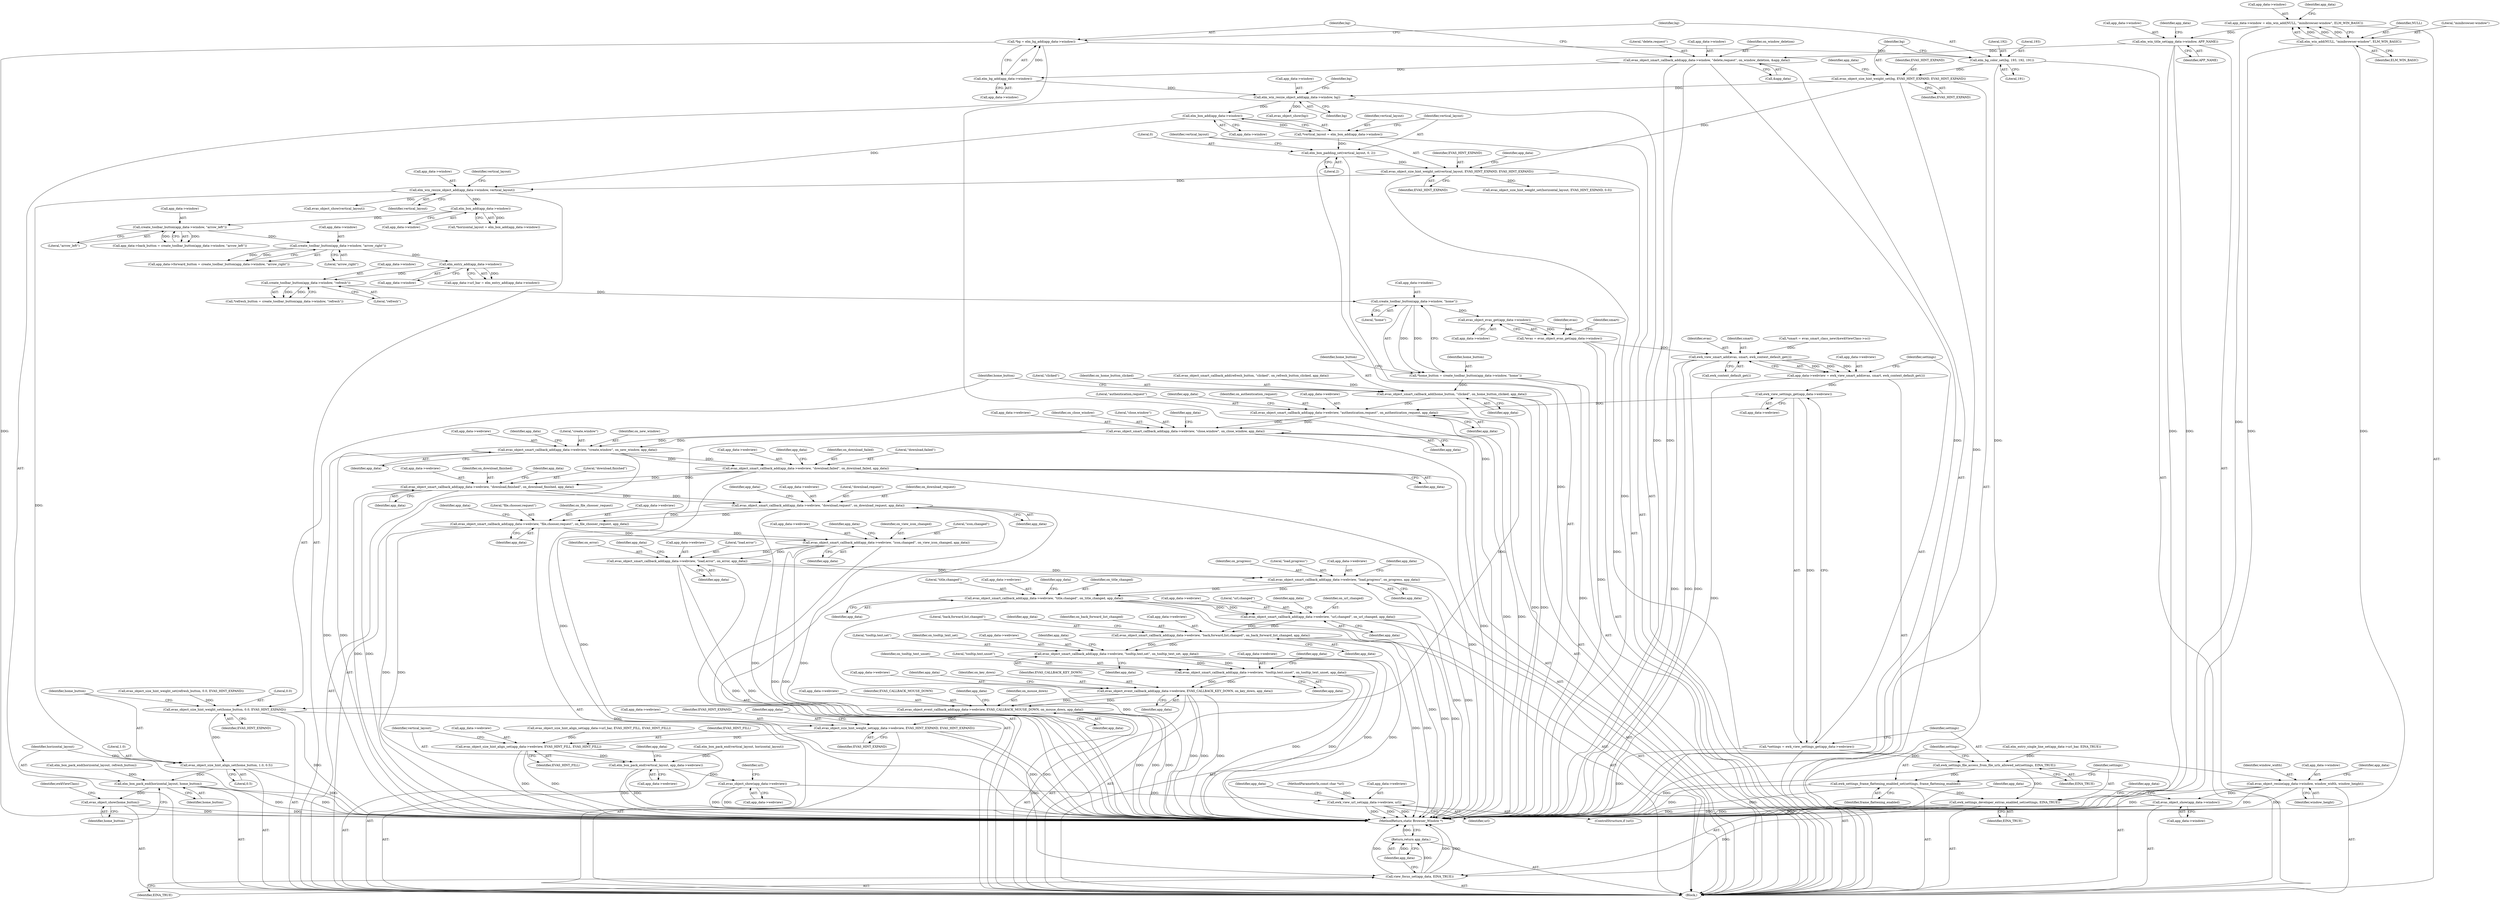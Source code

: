 digraph "0_Chrome_46afbe7f7f55280947e9c06c429a68983ba9d8dd_0@API" {
"1000398" [label="(Call,create_toolbar_button(app_data->window, \"home\"))"];
"1000372" [label="(Call,create_toolbar_button(app_data->window, \"refresh\"))"];
"1000304" [label="(Call,elm_entry_add(app_data->window))"];
"1000262" [label="(Call,create_toolbar_button(app_data->window, \"arrow_right\"))"];
"1000220" [label="(Call,create_toolbar_button(app_data->window, \"arrow_left\"))"];
"1000196" [label="(Call,elm_box_add(app_data->window))"];
"1000186" [label="(Call,elm_win_resize_object_add(app_data->window, vertical_layout))"];
"1000174" [label="(Call,elm_box_add(app_data->window))"];
"1000164" [label="(Call,elm_win_resize_object_add(app_data->window, bg))"];
"1000151" [label="(Call,elm_bg_add(app_data->window))"];
"1000140" [label="(Call,evas_object_smart_callback_add(app_data->window, \"delete,request\", on_window_deletion, &app_data))"];
"1000135" [label="(Call,elm_win_title_set(app_data->window, APP_NAME))"];
"1000127" [label="(Call,app_data->window = elm_win_add(NULL, \"minibrowser-window\", ELM_WIN_BASIC))"];
"1000131" [label="(Call,elm_win_add(NULL, \"minibrowser-window\", ELM_WIN_BASIC))"];
"1000160" [label="(Call,evas_object_size_hint_weight_set(bg, EVAS_HINT_EXPAND, EVAS_HINT_EXPAND))"];
"1000155" [label="(Call,elm_bg_color_set(bg, 193, 192, 191))"];
"1000149" [label="(Call,*bg = elm_bg_add(app_data->window))"];
"1000182" [label="(Call,evas_object_size_hint_weight_set(vertical_layout, EVAS_HINT_EXPAND, EVAS_HINT_EXPAND))"];
"1000178" [label="(Call,elm_box_padding_set(vertical_layout, 0, 2))"];
"1000172" [label="(Call,*vertical_layout = elm_box_add(app_data->window))"];
"1000396" [label="(Call,*home_button = create_toolbar_button(app_data->window, \"home\"))"];
"1000403" [label="(Call,evas_object_smart_callback_add(home_button, \"clicked\", on_home_button_clicked, app_data))"];
"1000408" [label="(Call,evas_object_size_hint_weight_set(home_button, 0.0, EVAS_HINT_EXPAND))"];
"1000412" [label="(Call,evas_object_size_hint_align_set(home_button, 1.0, 0.5))"];
"1000416" [label="(Call,elm_box_pack_end(horizontal_layout, home_button))"];
"1000419" [label="(Call,evas_object_show(home_button))"];
"1000598" [label="(Call,evas_object_size_hint_weight_set(app_data->webview, EVAS_HINT_EXPAND, EVAS_HINT_EXPAND))"];
"1000604" [label="(Call,evas_object_size_hint_align_set(app_data->webview, EVAS_HINT_FILL, EVAS_HINT_FILL))"];
"1000610" [label="(Call,elm_box_pack_end(vertical_layout, app_data->webview))"];
"1000615" [label="(Call,evas_object_show(app_data->webview))"];
"1000621" [label="(Call,ewk_view_url_set(app_data->webview, url))"];
"1000479" [label="(Call,evas_object_smart_callback_add(app_data->webview, \"authentication,request\", on_authentication_request, app_data))"];
"1000486" [label="(Call,evas_object_smart_callback_add(app_data->webview, \"close,window\", on_close_window, app_data))"];
"1000493" [label="(Call,evas_object_smart_callback_add(app_data->webview, \"create,window\", on_new_window, app_data))"];
"1000500" [label="(Call,evas_object_smart_callback_add(app_data->webview, \"download,failed\", on_download_failed, app_data))"];
"1000507" [label="(Call,evas_object_smart_callback_add(app_data->webview, \"download,finished\", on_download_finished, app_data))"];
"1000514" [label="(Call,evas_object_smart_callback_add(app_data->webview, \"download,request\", on_download_request, app_data))"];
"1000521" [label="(Call,evas_object_smart_callback_add(app_data->webview, \"file,chooser,request\", on_file_chooser_request, app_data))"];
"1000528" [label="(Call,evas_object_smart_callback_add(app_data->webview, \"icon,changed\", on_view_icon_changed, app_data))"];
"1000535" [label="(Call,evas_object_smart_callback_add(app_data->webview, \"load,error\", on_error, app_data))"];
"1000542" [label="(Call,evas_object_smart_callback_add(app_data->webview, \"load,progress\", on_progress, app_data))"];
"1000549" [label="(Call,evas_object_smart_callback_add(app_data->webview, \"title,changed\", on_title_changed, app_data))"];
"1000556" [label="(Call,evas_object_smart_callback_add(app_data->webview, \"url,changed\", on_url_changed, app_data))"];
"1000563" [label="(Call,evas_object_smart_callback_add(app_data->webview, \"back,forward,list,changed\", on_back_forward_list_changed, app_data))"];
"1000570" [label="(Call,evas_object_smart_callback_add(app_data->webview, \"tooltip,text,set\", on_tooltip_text_set, app_data))"];
"1000577" [label="(Call,evas_object_smart_callback_add(app_data->webview, \"tooltip,text,unset\", on_tooltip_text_unset, app_data))"];
"1000584" [label="(Call,evas_object_event_callback_add(app_data->webview, EVAS_CALLBACK_KEY_DOWN, on_key_down, app_data))"];
"1000591" [label="(Call,evas_object_event_callback_add(app_data->webview, EVAS_CALLBACK_MOUSE_DOWN, on_mouse_down, app_data))"];
"1000636" [label="(Call,view_focus_set(app_data, EINA_TRUE))"];
"1000639" [label="(Return,return app_data;)"];
"1000443" [label="(Call,evas_object_evas_get(app_data->window))"];
"1000441" [label="(Call,*evas = evas_object_evas_get(app_data->window))"];
"1000459" [label="(Call,ewk_view_smart_add(evas, smart, ewk_context_default_get()))"];
"1000455" [label="(Call,app_data->webview = ewk_view_smart_add(evas, smart, ewk_context_default_get()))"];
"1000466" [label="(Call,ewk_view_settings_get(app_data->webview))"];
"1000464" [label="(Call,*settings = ewk_view_settings_get(app_data->webview))"];
"1000470" [label="(Call,ewk_settings_file_access_from_file_urls_allowed_set(settings, EINA_TRUE))"];
"1000473" [label="(Call,ewk_settings_frame_flattening_enabled_set(settings, frame_flattening_enabled))"];
"1000476" [label="(Call,ewk_settings_developer_extras_enabled_set(settings, EINA_TRUE))"];
"1000626" [label="(Call,evas_object_resize(app_data->window, window_width, window_height))"];
"1000632" [label="(Call,evas_object_show(app_data->window))"];
"1000557" [label="(Call,app_data->webview)"];
"1000419" [label="(Call,evas_object_show(home_button))"];
"1000506" [label="(Identifier,app_data)"];
"1000608" [label="(Identifier,EVAS_HINT_FILL)"];
"1000492" [label="(Identifier,app_data)"];
"1000442" [label="(Identifier,evas)"];
"1000407" [label="(Identifier,app_data)"];
"1000547" [label="(Identifier,on_progress)"];
"1000484" [label="(Identifier,on_authentication_request)"];
"1000131" [label="(Call,elm_win_add(NULL, \"minibrowser-window\", ELM_WIN_BASIC))"];
"1000402" [label="(Literal,\"home\")"];
"1000185" [label="(Identifier,EVAS_HINT_EXPAND)"];
"1000620" [label="(Identifier,url)"];
"1000466" [label="(Call,ewk_view_settings_get(app_data->webview))"];
"1000585" [label="(Call,app_data->webview)"];
"1000470" [label="(Call,ewk_settings_file_access_from_file_urls_allowed_set(settings, EINA_TRUE))"];
"1000462" [label="(Call,ewk_context_default_get())"];
"1000410" [label="(Literal,0.0)"];
"1000615" [label="(Call,evas_object_show(app_data->webview))"];
"1000382" [label="(Call,evas_object_size_hint_weight_set(refresh_button, 0.0, EVAS_HINT_EXPAND))"];
"1000423" [label="(Identifier,ewkViewClass)"];
"1000166" [label="(Identifier,app_data)"];
"1000541" [label="(Identifier,app_data)"];
"1000539" [label="(Literal,\"load,error\")"];
"1000461" [label="(Identifier,smart)"];
"1000181" [label="(Literal,2)"];
"1000633" [label="(Call,app_data->window)"];
"1000568" [label="(Identifier,on_back_forward_list_changed)"];
"1000448" [label="(Call,*smart = evas_smart_class_new(&ewkViewClass->sc))"];
"1000414" [label="(Literal,1.0)"];
"1000372" [label="(Call,create_toolbar_button(app_data->window, \"refresh\"))"];
"1000548" [label="(Identifier,app_data)"];
"1000578" [label="(Call,app_data->webview)"];
"1000465" [label="(Identifier,settings)"];
"1000415" [label="(Literal,0.5)"];
"1000144" [label="(Literal,\"delete,request\")"];
"1000464" [label="(Call,*settings = ewk_view_settings_get(app_data->webview))"];
"1000404" [label="(Identifier,home_button)"];
"1000417" [label="(Identifier,horizontal_layout)"];
"1000220" [label="(Call,create_toolbar_button(app_data->window, \"arrow_left\"))"];
"1000159" [label="(Literal,191)"];
"1000472" [label="(Identifier,EINA_TRUE)"];
"1000460" [label="(Identifier,evas)"];
"1000416" [label="(Call,elm_box_pack_end(horizontal_layout, home_button))"];
"1000152" [label="(Call,app_data->window)"];
"1000467" [label="(Call,app_data->webview)"];
"1000158" [label="(Literal,192)"];
"1000606" [label="(Identifier,app_data)"];
"1000194" [label="(Call,*horizontal_layout = elm_box_add(app_data->window))"];
"1000481" [label="(Identifier,app_data)"];
"1000521" [label="(Call,evas_object_smart_callback_add(app_data->webview, \"file,chooser,request\", on_file_chooser_request, app_data))"];
"1000616" [label="(Call,app_data->webview)"];
"1000513" [label="(Identifier,app_data)"];
"1000540" [label="(Identifier,on_error)"];
"1000593" [label="(Identifier,app_data)"];
"1000300" [label="(Call,app_data->url_bar = elm_entry_add(app_data->window))"];
"1000444" [label="(Call,app_data->window)"];
"1000628" [label="(Identifier,app_data)"];
"1000156" [label="(Identifier,bg)"];
"1000403" [label="(Call,evas_object_smart_callback_add(home_button, \"clicked\", on_home_button_clicked, app_data))"];
"1000626" [label="(Call,evas_object_resize(app_data->window, window_width, window_height))"];
"1000373" [label="(Call,app_data->window)"];
"1000305" [label="(Call,app_data->window)"];
"1000187" [label="(Call,app_data->window)"];
"1000617" [label="(Identifier,app_data)"];
"1000511" [label="(Literal,\"download,finished\")"];
"1000459" [label="(Call,ewk_view_smart_add(evas, smart, ewk_context_default_get()))"];
"1000478" [label="(Identifier,EINA_TRUE)"];
"1000180" [label="(Literal,0)"];
"1000558" [label="(Identifier,app_data)"];
"1000527" [label="(Identifier,app_data)"];
"1000583" [label="(Identifier,app_data)"];
"1000523" [label="(Identifier,app_data)"];
"1000134" [label="(Identifier,ELM_WIN_BASIC)"];
"1000522" [label="(Call,app_data->webview)"];
"1000554" [label="(Identifier,on_title_changed)"];
"1000406" [label="(Identifier,on_home_button_clicked)"];
"1000591" [label="(Call,evas_object_event_callback_add(app_data->webview, EVAS_CALLBACK_MOUSE_DOWN, on_mouse_down, app_data))"];
"1000211" [label="(Call,elm_box_pack_end(vertical_layout, horizontal_layout))"];
"1000501" [label="(Call,app_data->webview)"];
"1000621" [label="(Call,ewk_view_url_set(app_data->webview, url))"];
"1000570" [label="(Call,evas_object_smart_callback_add(app_data->webview, \"tooltip,text,set\", on_tooltip_text_set, app_data))"];
"1000596" [label="(Identifier,on_mouse_down)"];
"1000398" [label="(Call,create_toolbar_button(app_data->window, \"home\"))"];
"1000553" [label="(Literal,\"title,changed\")"];
"1000449" [label="(Identifier,smart)"];
"1000638" [label="(Identifier,EINA_TRUE)"];
"1000146" [label="(Call,&app_data)"];
"1000182" [label="(Call,evas_object_size_hint_weight_set(vertical_layout, EVAS_HINT_EXPAND, EVAS_HINT_EXPAND))"];
"1000560" [label="(Literal,\"url,changed\")"];
"1000456" [label="(Call,app_data->webview)"];
"1000565" [label="(Identifier,app_data)"];
"1000418" [label="(Identifier,home_button)"];
"1000221" [label="(Call,app_data->window)"];
"1000183" [label="(Identifier,vertical_layout)"];
"1000611" [label="(Identifier,vertical_layout)"];
"1000487" [label="(Call,app_data->webview)"];
"1000396" [label="(Call,*home_button = create_toolbar_button(app_data->window, \"home\"))"];
"1000542" [label="(Call,evas_object_smart_callback_add(app_data->webview, \"load,progress\", on_progress, app_data))"];
"1000630" [label="(Identifier,window_width)"];
"1000111" [label="(MethodParameterIn,const char *url)"];
"1000485" [label="(Identifier,app_data)"];
"1000631" [label="(Identifier,window_height)"];
"1000399" [label="(Call,app_data->window)"];
"1000599" [label="(Call,app_data->webview)"];
"1000145" [label="(Identifier,on_window_deletion)"];
"1000169" [label="(Call,evas_object_show(bg))"];
"1000216" [label="(Call,app_data->back_button = create_toolbar_button(app_data->window, \"arrow_left\"))"];
"1000178" [label="(Call,elm_box_padding_set(vertical_layout, 0, 2))"];
"1000413" [label="(Identifier,home_button)"];
"1000636" [label="(Call,view_focus_set(app_data, EINA_TRUE))"];
"1000508" [label="(Call,app_data->webview)"];
"1000529" [label="(Call,app_data->webview)"];
"1000589" [label="(Identifier,on_key_down)"];
"1000175" [label="(Call,app_data->window)"];
"1000491" [label="(Identifier,on_close_window)"];
"1000480" [label="(Call,app_data->webview)"];
"1000168" [label="(Identifier,bg)"];
"1000142" [label="(Identifier,app_data)"];
"1000420" [label="(Identifier,home_button)"];
"1000546" [label="(Literal,\"load,progress\")"];
"1000150" [label="(Identifier,bg)"];
"1000569" [label="(Identifier,app_data)"];
"1000476" [label="(Call,ewk_settings_developer_extras_enabled_set(settings, EINA_TRUE))"];
"1000483" [label="(Literal,\"authentication,request\")"];
"1000497" [label="(Literal,\"create,window\")"];
"1000586" [label="(Identifier,app_data)"];
"1000627" [label="(Call,app_data->window)"];
"1000376" [label="(Literal,\"refresh\")"];
"1000135" [label="(Call,elm_win_title_set(app_data->window, APP_NAME))"];
"1000112" [label="(Block,)"];
"1000602" [label="(Identifier,EVAS_HINT_EXPAND)"];
"1000370" [label="(Call,*refresh_button = create_toolbar_button(app_data->window, \"refresh\"))"];
"1000263" [label="(Call,app_data->window)"];
"1000127" [label="(Call,app_data->window = elm_win_add(NULL, \"minibrowser-window\", ELM_WIN_BASIC))"];
"1000498" [label="(Identifier,on_new_window)"];
"1000515" [label="(Call,app_data->webview)"];
"1000224" [label="(Literal,\"arrow_left\")"];
"1000141" [label="(Call,app_data->window)"];
"1000534" [label="(Identifier,app_data)"];
"1000564" [label="(Call,app_data->webview)"];
"1000639" [label="(Return,return app_data;)"];
"1000441" [label="(Call,*evas = evas_object_evas_get(app_data->window))"];
"1000493" [label="(Call,evas_object_smart_callback_add(app_data->webview, \"create,window\", on_new_window, app_data))"];
"1000174" [label="(Call,elm_box_add(app_data->window))"];
"1000488" [label="(Identifier,app_data)"];
"1000574" [label="(Literal,\"tooltip,text,set\")"];
"1000619" [label="(ControlStructure,if (url))"];
"1000170" [label="(Identifier,bg)"];
"1000518" [label="(Literal,\"download,request\")"];
"1000163" [label="(Identifier,EVAS_HINT_EXPAND)"];
"1000479" [label="(Call,evas_object_smart_callback_add(app_data->webview, \"authentication,request\", on_authentication_request, app_data))"];
"1000550" [label="(Call,app_data->webview)"];
"1000519" [label="(Identifier,on_download_request)"];
"1000576" [label="(Identifier,app_data)"];
"1000561" [label="(Identifier,on_url_changed)"];
"1000128" [label="(Call,app_data->window)"];
"1000179" [label="(Identifier,vertical_layout)"];
"1000203" [label="(Call,evas_object_size_hint_weight_set(horizontal_layout, EVAS_HINT_EXPAND, 0.0))"];
"1000634" [label="(Identifier,app_data)"];
"1000584" [label="(Call,evas_object_event_callback_add(app_data->webview, EVAS_CALLBACK_KEY_DOWN, on_key_down, app_data))"];
"1000149" [label="(Call,*bg = elm_bg_add(app_data->window))"];
"1000555" [label="(Identifier,app_data)"];
"1000192" [label="(Identifier,vertical_layout)"];
"1000514" [label="(Call,evas_object_smart_callback_add(app_data->webview, \"download,request\", on_download_request, app_data))"];
"1000173" [label="(Identifier,vertical_layout)"];
"1000604" [label="(Call,evas_object_size_hint_align_set(app_data->webview, EVAS_HINT_FILL, EVAS_HINT_FILL))"];
"1000397" [label="(Identifier,home_button)"];
"1000637" [label="(Identifier,app_data)"];
"1000575" [label="(Identifier,on_tooltip_text_set)"];
"1000319" [label="(Call,elm_entry_single_line_set(app_data->url_bar, EINA_TRUE))"];
"1000409" [label="(Identifier,home_button)"];
"1000473" [label="(Call,ewk_settings_frame_flattening_enabled_set(settings, frame_flattening_enabled))"];
"1000443" [label="(Call,evas_object_evas_get(app_data->window))"];
"1000632" [label="(Call,evas_object_show(app_data->window))"];
"1000186" [label="(Call,elm_win_resize_object_add(app_data->window, vertical_layout))"];
"1000157" [label="(Literal,193)"];
"1000191" [label="(Call,evas_object_show(vertical_layout))"];
"1000477" [label="(Identifier,settings)"];
"1000537" [label="(Identifier,app_data)"];
"1000605" [label="(Call,app_data->webview)"];
"1000475" [label="(Identifier,frame_flattening_enabled)"];
"1000507" [label="(Call,evas_object_smart_callback_add(app_data->webview, \"download,finished\", on_download_finished, app_data))"];
"1000139" [label="(Identifier,APP_NAME)"];
"1000377" [label="(Call,evas_object_smart_callback_add(refresh_button, \"clicked\", on_refresh_button_clicked, app_data))"];
"1000582" [label="(Identifier,on_tooltip_text_unset)"];
"1000266" [label="(Literal,\"arrow_right\")"];
"1000549" [label="(Call,evas_object_smart_callback_add(app_data->webview, \"title,changed\", on_title_changed, app_data))"];
"1000609" [label="(Identifier,EVAS_HINT_FILL)"];
"1000520" [label="(Identifier,app_data)"];
"1000610" [label="(Call,elm_box_pack_end(vertical_layout, app_data->webview))"];
"1000196" [label="(Call,elm_box_add(app_data->window))"];
"1000509" [label="(Identifier,app_data)"];
"1000512" [label="(Identifier,on_download_finished)"];
"1000516" [label="(Identifier,app_data)"];
"1000530" [label="(Identifier,app_data)"];
"1000499" [label="(Identifier,app_data)"];
"1000563" [label="(Call,evas_object_smart_callback_add(app_data->webview, \"back,forward,list,changed\", on_back_forward_list_changed, app_data))"];
"1000577" [label="(Call,evas_object_smart_callback_add(app_data->webview, \"tooltip,text,unset\", on_tooltip_text_unset, app_data))"];
"1000304" [label="(Call,elm_entry_add(app_data->window))"];
"1000592" [label="(Call,app_data->webview)"];
"1000405" [label="(Literal,\"clicked\")"];
"1000571" [label="(Call,app_data->webview)"];
"1000408" [label="(Call,evas_object_size_hint_weight_set(home_button, 0.0, EVAS_HINT_EXPAND))"];
"1000579" [label="(Identifier,app_data)"];
"1000140" [label="(Call,evas_object_smart_callback_add(app_data->window, \"delete,request\", on_window_deletion, &app_data))"];
"1000625" [label="(Identifier,url)"];
"1000640" [label="(Identifier,app_data)"];
"1000354" [label="(Call,evas_object_size_hint_align_set(app_data->url_bar, EVAS_HINT_FILL, EVAS_HINT_FILL))"];
"1000603" [label="(Identifier,EVAS_HINT_EXPAND)"];
"1000262" [label="(Call,create_toolbar_button(app_data->window, \"arrow_right\"))"];
"1000535" [label="(Call,evas_object_smart_callback_add(app_data->webview, \"load,error\", on_error, app_data))"];
"1000155" [label="(Call,elm_bg_color_set(bg, 193, 192, 191))"];
"1000172" [label="(Call,*vertical_layout = elm_box_add(app_data->window))"];
"1000165" [label="(Call,app_data->window)"];
"1000490" [label="(Literal,\"close,window\")"];
"1000161" [label="(Identifier,bg)"];
"1000528" [label="(Call,evas_object_smart_callback_add(app_data->webview, \"icon,changed\", on_view_icon_changed, app_data))"];
"1000471" [label="(Identifier,settings)"];
"1000162" [label="(Identifier,EVAS_HINT_EXPAND)"];
"1000411" [label="(Identifier,EVAS_HINT_EXPAND)"];
"1000612" [label="(Call,app_data->webview)"];
"1000495" [label="(Identifier,app_data)"];
"1000494" [label="(Call,app_data->webview)"];
"1000641" [label="(MethodReturn,static Browser_Window *)"];
"1000412" [label="(Call,evas_object_size_hint_align_set(home_button, 1.0, 0.5))"];
"1000505" [label="(Identifier,on_download_failed)"];
"1000525" [label="(Literal,\"file,chooser,request\")"];
"1000526" [label="(Identifier,on_file_chooser_request)"];
"1000533" [label="(Identifier,on_view_icon_changed)"];
"1000543" [label="(Call,app_data->webview)"];
"1000567" [label="(Literal,\"back,forward,list,changed\")"];
"1000551" [label="(Identifier,app_data)"];
"1000474" [label="(Identifier,settings)"];
"1000595" [label="(Identifier,EVAS_CALLBACK_MOUSE_DOWN)"];
"1000197" [label="(Call,app_data->window)"];
"1000184" [label="(Identifier,EVAS_HINT_EXPAND)"];
"1000562" [label="(Identifier,app_data)"];
"1000556" [label="(Call,evas_object_smart_callback_add(app_data->webview, \"url,changed\", on_url_changed, app_data))"];
"1000597" [label="(Identifier,app_data)"];
"1000188" [label="(Identifier,app_data)"];
"1000532" [label="(Literal,\"icon,changed\")"];
"1000590" [label="(Identifier,app_data)"];
"1000600" [label="(Identifier,app_data)"];
"1000258" [label="(Call,app_data->forward_button = create_toolbar_button(app_data->window, \"arrow_right\"))"];
"1000136" [label="(Call,app_data->window)"];
"1000164" [label="(Call,elm_win_resize_object_add(app_data->window, bg))"];
"1000455" [label="(Call,app_data->webview = ewk_view_smart_add(evas, smart, ewk_context_default_get()))"];
"1000598" [label="(Call,evas_object_size_hint_weight_set(app_data->webview, EVAS_HINT_EXPAND, EVAS_HINT_EXPAND))"];
"1000390" [label="(Call,elm_box_pack_end(horizontal_layout, refresh_button))"];
"1000581" [label="(Literal,\"tooltip,text,unset\")"];
"1000486" [label="(Call,evas_object_smart_callback_add(app_data->webview, \"close,window\", on_close_window, app_data))"];
"1000544" [label="(Identifier,app_data)"];
"1000137" [label="(Identifier,app_data)"];
"1000622" [label="(Call,app_data->webview)"];
"1000536" [label="(Call,app_data->webview)"];
"1000132" [label="(Identifier,NULL)"];
"1000572" [label="(Identifier,app_data)"];
"1000500" [label="(Call,evas_object_smart_callback_add(app_data->webview, \"download,failed\", on_download_failed, app_data))"];
"1000588" [label="(Identifier,EVAS_CALLBACK_KEY_DOWN)"];
"1000133" [label="(Literal,\"minibrowser-window\")"];
"1000160" [label="(Call,evas_object_size_hint_weight_set(bg, EVAS_HINT_EXPAND, EVAS_HINT_EXPAND))"];
"1000190" [label="(Identifier,vertical_layout)"];
"1000502" [label="(Identifier,app_data)"];
"1000151" [label="(Call,elm_bg_add(app_data->window))"];
"1000504" [label="(Literal,\"download,failed\")"];
"1000398" -> "1000396"  [label="AST: "];
"1000398" -> "1000402"  [label="CFG: "];
"1000399" -> "1000398"  [label="AST: "];
"1000402" -> "1000398"  [label="AST: "];
"1000396" -> "1000398"  [label="CFG: "];
"1000398" -> "1000396"  [label="DDG: "];
"1000398" -> "1000396"  [label="DDG: "];
"1000372" -> "1000398"  [label="DDG: "];
"1000398" -> "1000443"  [label="DDG: "];
"1000372" -> "1000370"  [label="AST: "];
"1000372" -> "1000376"  [label="CFG: "];
"1000373" -> "1000372"  [label="AST: "];
"1000376" -> "1000372"  [label="AST: "];
"1000370" -> "1000372"  [label="CFG: "];
"1000372" -> "1000370"  [label="DDG: "];
"1000372" -> "1000370"  [label="DDG: "];
"1000304" -> "1000372"  [label="DDG: "];
"1000304" -> "1000300"  [label="AST: "];
"1000304" -> "1000305"  [label="CFG: "];
"1000305" -> "1000304"  [label="AST: "];
"1000300" -> "1000304"  [label="CFG: "];
"1000304" -> "1000300"  [label="DDG: "];
"1000262" -> "1000304"  [label="DDG: "];
"1000262" -> "1000258"  [label="AST: "];
"1000262" -> "1000266"  [label="CFG: "];
"1000263" -> "1000262"  [label="AST: "];
"1000266" -> "1000262"  [label="AST: "];
"1000258" -> "1000262"  [label="CFG: "];
"1000262" -> "1000258"  [label="DDG: "];
"1000262" -> "1000258"  [label="DDG: "];
"1000220" -> "1000262"  [label="DDG: "];
"1000220" -> "1000216"  [label="AST: "];
"1000220" -> "1000224"  [label="CFG: "];
"1000221" -> "1000220"  [label="AST: "];
"1000224" -> "1000220"  [label="AST: "];
"1000216" -> "1000220"  [label="CFG: "];
"1000220" -> "1000216"  [label="DDG: "];
"1000220" -> "1000216"  [label="DDG: "];
"1000196" -> "1000220"  [label="DDG: "];
"1000196" -> "1000194"  [label="AST: "];
"1000196" -> "1000197"  [label="CFG: "];
"1000197" -> "1000196"  [label="AST: "];
"1000194" -> "1000196"  [label="CFG: "];
"1000196" -> "1000194"  [label="DDG: "];
"1000186" -> "1000196"  [label="DDG: "];
"1000186" -> "1000112"  [label="AST: "];
"1000186" -> "1000190"  [label="CFG: "];
"1000187" -> "1000186"  [label="AST: "];
"1000190" -> "1000186"  [label="AST: "];
"1000192" -> "1000186"  [label="CFG: "];
"1000186" -> "1000641"  [label="DDG: "];
"1000174" -> "1000186"  [label="DDG: "];
"1000182" -> "1000186"  [label="DDG: "];
"1000186" -> "1000191"  [label="DDG: "];
"1000174" -> "1000172"  [label="AST: "];
"1000174" -> "1000175"  [label="CFG: "];
"1000175" -> "1000174"  [label="AST: "];
"1000172" -> "1000174"  [label="CFG: "];
"1000174" -> "1000172"  [label="DDG: "];
"1000164" -> "1000174"  [label="DDG: "];
"1000164" -> "1000112"  [label="AST: "];
"1000164" -> "1000168"  [label="CFG: "];
"1000165" -> "1000164"  [label="AST: "];
"1000168" -> "1000164"  [label="AST: "];
"1000170" -> "1000164"  [label="CFG: "];
"1000164" -> "1000641"  [label="DDG: "];
"1000151" -> "1000164"  [label="DDG: "];
"1000160" -> "1000164"  [label="DDG: "];
"1000164" -> "1000169"  [label="DDG: "];
"1000151" -> "1000149"  [label="AST: "];
"1000151" -> "1000152"  [label="CFG: "];
"1000152" -> "1000151"  [label="AST: "];
"1000149" -> "1000151"  [label="CFG: "];
"1000151" -> "1000149"  [label="DDG: "];
"1000140" -> "1000151"  [label="DDG: "];
"1000140" -> "1000112"  [label="AST: "];
"1000140" -> "1000146"  [label="CFG: "];
"1000141" -> "1000140"  [label="AST: "];
"1000144" -> "1000140"  [label="AST: "];
"1000145" -> "1000140"  [label="AST: "];
"1000146" -> "1000140"  [label="AST: "];
"1000150" -> "1000140"  [label="CFG: "];
"1000140" -> "1000641"  [label="DDG: "];
"1000140" -> "1000641"  [label="DDG: "];
"1000140" -> "1000641"  [label="DDG: "];
"1000135" -> "1000140"  [label="DDG: "];
"1000135" -> "1000112"  [label="AST: "];
"1000135" -> "1000139"  [label="CFG: "];
"1000136" -> "1000135"  [label="AST: "];
"1000139" -> "1000135"  [label="AST: "];
"1000142" -> "1000135"  [label="CFG: "];
"1000135" -> "1000641"  [label="DDG: "];
"1000135" -> "1000641"  [label="DDG: "];
"1000127" -> "1000135"  [label="DDG: "];
"1000127" -> "1000112"  [label="AST: "];
"1000127" -> "1000131"  [label="CFG: "];
"1000128" -> "1000127"  [label="AST: "];
"1000131" -> "1000127"  [label="AST: "];
"1000137" -> "1000127"  [label="CFG: "];
"1000127" -> "1000641"  [label="DDG: "];
"1000131" -> "1000127"  [label="DDG: "];
"1000131" -> "1000127"  [label="DDG: "];
"1000131" -> "1000127"  [label="DDG: "];
"1000131" -> "1000134"  [label="CFG: "];
"1000132" -> "1000131"  [label="AST: "];
"1000133" -> "1000131"  [label="AST: "];
"1000134" -> "1000131"  [label="AST: "];
"1000131" -> "1000641"  [label="DDG: "];
"1000131" -> "1000641"  [label="DDG: "];
"1000160" -> "1000112"  [label="AST: "];
"1000160" -> "1000163"  [label="CFG: "];
"1000161" -> "1000160"  [label="AST: "];
"1000162" -> "1000160"  [label="AST: "];
"1000163" -> "1000160"  [label="AST: "];
"1000166" -> "1000160"  [label="CFG: "];
"1000160" -> "1000641"  [label="DDG: "];
"1000155" -> "1000160"  [label="DDG: "];
"1000160" -> "1000182"  [label="DDG: "];
"1000155" -> "1000112"  [label="AST: "];
"1000155" -> "1000159"  [label="CFG: "];
"1000156" -> "1000155"  [label="AST: "];
"1000157" -> "1000155"  [label="AST: "];
"1000158" -> "1000155"  [label="AST: "];
"1000159" -> "1000155"  [label="AST: "];
"1000161" -> "1000155"  [label="CFG: "];
"1000155" -> "1000641"  [label="DDG: "];
"1000149" -> "1000155"  [label="DDG: "];
"1000149" -> "1000112"  [label="AST: "];
"1000150" -> "1000149"  [label="AST: "];
"1000156" -> "1000149"  [label="CFG: "];
"1000149" -> "1000641"  [label="DDG: "];
"1000182" -> "1000112"  [label="AST: "];
"1000182" -> "1000185"  [label="CFG: "];
"1000183" -> "1000182"  [label="AST: "];
"1000184" -> "1000182"  [label="AST: "];
"1000185" -> "1000182"  [label="AST: "];
"1000188" -> "1000182"  [label="CFG: "];
"1000182" -> "1000641"  [label="DDG: "];
"1000178" -> "1000182"  [label="DDG: "];
"1000182" -> "1000203"  [label="DDG: "];
"1000178" -> "1000112"  [label="AST: "];
"1000178" -> "1000181"  [label="CFG: "];
"1000179" -> "1000178"  [label="AST: "];
"1000180" -> "1000178"  [label="AST: "];
"1000181" -> "1000178"  [label="AST: "];
"1000183" -> "1000178"  [label="CFG: "];
"1000178" -> "1000641"  [label="DDG: "];
"1000172" -> "1000178"  [label="DDG: "];
"1000172" -> "1000112"  [label="AST: "];
"1000173" -> "1000172"  [label="AST: "];
"1000179" -> "1000172"  [label="CFG: "];
"1000396" -> "1000112"  [label="AST: "];
"1000397" -> "1000396"  [label="AST: "];
"1000404" -> "1000396"  [label="CFG: "];
"1000396" -> "1000641"  [label="DDG: "];
"1000396" -> "1000403"  [label="DDG: "];
"1000403" -> "1000112"  [label="AST: "];
"1000403" -> "1000407"  [label="CFG: "];
"1000404" -> "1000403"  [label="AST: "];
"1000405" -> "1000403"  [label="AST: "];
"1000406" -> "1000403"  [label="AST: "];
"1000407" -> "1000403"  [label="AST: "];
"1000409" -> "1000403"  [label="CFG: "];
"1000403" -> "1000641"  [label="DDG: "];
"1000403" -> "1000641"  [label="DDG: "];
"1000377" -> "1000403"  [label="DDG: "];
"1000403" -> "1000408"  [label="DDG: "];
"1000403" -> "1000479"  [label="DDG: "];
"1000408" -> "1000112"  [label="AST: "];
"1000408" -> "1000411"  [label="CFG: "];
"1000409" -> "1000408"  [label="AST: "];
"1000410" -> "1000408"  [label="AST: "];
"1000411" -> "1000408"  [label="AST: "];
"1000413" -> "1000408"  [label="CFG: "];
"1000408" -> "1000641"  [label="DDG: "];
"1000382" -> "1000408"  [label="DDG: "];
"1000408" -> "1000412"  [label="DDG: "];
"1000408" -> "1000598"  [label="DDG: "];
"1000412" -> "1000112"  [label="AST: "];
"1000412" -> "1000415"  [label="CFG: "];
"1000413" -> "1000412"  [label="AST: "];
"1000414" -> "1000412"  [label="AST: "];
"1000415" -> "1000412"  [label="AST: "];
"1000417" -> "1000412"  [label="CFG: "];
"1000412" -> "1000641"  [label="DDG: "];
"1000412" -> "1000416"  [label="DDG: "];
"1000416" -> "1000112"  [label="AST: "];
"1000416" -> "1000418"  [label="CFG: "];
"1000417" -> "1000416"  [label="AST: "];
"1000418" -> "1000416"  [label="AST: "];
"1000420" -> "1000416"  [label="CFG: "];
"1000416" -> "1000641"  [label="DDG: "];
"1000416" -> "1000641"  [label="DDG: "];
"1000390" -> "1000416"  [label="DDG: "];
"1000416" -> "1000419"  [label="DDG: "];
"1000419" -> "1000112"  [label="AST: "];
"1000419" -> "1000420"  [label="CFG: "];
"1000420" -> "1000419"  [label="AST: "];
"1000423" -> "1000419"  [label="CFG: "];
"1000419" -> "1000641"  [label="DDG: "];
"1000419" -> "1000641"  [label="DDG: "];
"1000598" -> "1000112"  [label="AST: "];
"1000598" -> "1000603"  [label="CFG: "];
"1000599" -> "1000598"  [label="AST: "];
"1000602" -> "1000598"  [label="AST: "];
"1000603" -> "1000598"  [label="AST: "];
"1000606" -> "1000598"  [label="CFG: "];
"1000598" -> "1000641"  [label="DDG: "];
"1000598" -> "1000641"  [label="DDG: "];
"1000591" -> "1000598"  [label="DDG: "];
"1000598" -> "1000604"  [label="DDG: "];
"1000604" -> "1000112"  [label="AST: "];
"1000604" -> "1000609"  [label="CFG: "];
"1000605" -> "1000604"  [label="AST: "];
"1000608" -> "1000604"  [label="AST: "];
"1000609" -> "1000604"  [label="AST: "];
"1000611" -> "1000604"  [label="CFG: "];
"1000604" -> "1000641"  [label="DDG: "];
"1000604" -> "1000641"  [label="DDG: "];
"1000354" -> "1000604"  [label="DDG: "];
"1000604" -> "1000610"  [label="DDG: "];
"1000610" -> "1000112"  [label="AST: "];
"1000610" -> "1000612"  [label="CFG: "];
"1000611" -> "1000610"  [label="AST: "];
"1000612" -> "1000610"  [label="AST: "];
"1000617" -> "1000610"  [label="CFG: "];
"1000610" -> "1000641"  [label="DDG: "];
"1000610" -> "1000641"  [label="DDG: "];
"1000211" -> "1000610"  [label="DDG: "];
"1000610" -> "1000615"  [label="DDG: "];
"1000615" -> "1000112"  [label="AST: "];
"1000615" -> "1000616"  [label="CFG: "];
"1000616" -> "1000615"  [label="AST: "];
"1000620" -> "1000615"  [label="CFG: "];
"1000615" -> "1000641"  [label="DDG: "];
"1000615" -> "1000641"  [label="DDG: "];
"1000615" -> "1000621"  [label="DDG: "];
"1000621" -> "1000619"  [label="AST: "];
"1000621" -> "1000625"  [label="CFG: "];
"1000622" -> "1000621"  [label="AST: "];
"1000625" -> "1000621"  [label="AST: "];
"1000628" -> "1000621"  [label="CFG: "];
"1000621" -> "1000641"  [label="DDG: "];
"1000621" -> "1000641"  [label="DDG: "];
"1000621" -> "1000641"  [label="DDG: "];
"1000111" -> "1000621"  [label="DDG: "];
"1000479" -> "1000112"  [label="AST: "];
"1000479" -> "1000485"  [label="CFG: "];
"1000480" -> "1000479"  [label="AST: "];
"1000483" -> "1000479"  [label="AST: "];
"1000484" -> "1000479"  [label="AST: "];
"1000485" -> "1000479"  [label="AST: "];
"1000488" -> "1000479"  [label="CFG: "];
"1000479" -> "1000641"  [label="DDG: "];
"1000479" -> "1000641"  [label="DDG: "];
"1000466" -> "1000479"  [label="DDG: "];
"1000479" -> "1000486"  [label="DDG: "];
"1000479" -> "1000486"  [label="DDG: "];
"1000486" -> "1000112"  [label="AST: "];
"1000486" -> "1000492"  [label="CFG: "];
"1000487" -> "1000486"  [label="AST: "];
"1000490" -> "1000486"  [label="AST: "];
"1000491" -> "1000486"  [label="AST: "];
"1000492" -> "1000486"  [label="AST: "];
"1000495" -> "1000486"  [label="CFG: "];
"1000486" -> "1000641"  [label="DDG: "];
"1000486" -> "1000641"  [label="DDG: "];
"1000486" -> "1000493"  [label="DDG: "];
"1000486" -> "1000493"  [label="DDG: "];
"1000493" -> "1000112"  [label="AST: "];
"1000493" -> "1000499"  [label="CFG: "];
"1000494" -> "1000493"  [label="AST: "];
"1000497" -> "1000493"  [label="AST: "];
"1000498" -> "1000493"  [label="AST: "];
"1000499" -> "1000493"  [label="AST: "];
"1000502" -> "1000493"  [label="CFG: "];
"1000493" -> "1000641"  [label="DDG: "];
"1000493" -> "1000641"  [label="DDG: "];
"1000493" -> "1000500"  [label="DDG: "];
"1000493" -> "1000500"  [label="DDG: "];
"1000500" -> "1000112"  [label="AST: "];
"1000500" -> "1000506"  [label="CFG: "];
"1000501" -> "1000500"  [label="AST: "];
"1000504" -> "1000500"  [label="AST: "];
"1000505" -> "1000500"  [label="AST: "];
"1000506" -> "1000500"  [label="AST: "];
"1000509" -> "1000500"  [label="CFG: "];
"1000500" -> "1000641"  [label="DDG: "];
"1000500" -> "1000641"  [label="DDG: "];
"1000500" -> "1000507"  [label="DDG: "];
"1000500" -> "1000507"  [label="DDG: "];
"1000507" -> "1000112"  [label="AST: "];
"1000507" -> "1000513"  [label="CFG: "];
"1000508" -> "1000507"  [label="AST: "];
"1000511" -> "1000507"  [label="AST: "];
"1000512" -> "1000507"  [label="AST: "];
"1000513" -> "1000507"  [label="AST: "];
"1000516" -> "1000507"  [label="CFG: "];
"1000507" -> "1000641"  [label="DDG: "];
"1000507" -> "1000641"  [label="DDG: "];
"1000507" -> "1000514"  [label="DDG: "];
"1000507" -> "1000514"  [label="DDG: "];
"1000514" -> "1000112"  [label="AST: "];
"1000514" -> "1000520"  [label="CFG: "];
"1000515" -> "1000514"  [label="AST: "];
"1000518" -> "1000514"  [label="AST: "];
"1000519" -> "1000514"  [label="AST: "];
"1000520" -> "1000514"  [label="AST: "];
"1000523" -> "1000514"  [label="CFG: "];
"1000514" -> "1000641"  [label="DDG: "];
"1000514" -> "1000641"  [label="DDG: "];
"1000514" -> "1000521"  [label="DDG: "];
"1000514" -> "1000521"  [label="DDG: "];
"1000521" -> "1000112"  [label="AST: "];
"1000521" -> "1000527"  [label="CFG: "];
"1000522" -> "1000521"  [label="AST: "];
"1000525" -> "1000521"  [label="AST: "];
"1000526" -> "1000521"  [label="AST: "];
"1000527" -> "1000521"  [label="AST: "];
"1000530" -> "1000521"  [label="CFG: "];
"1000521" -> "1000641"  [label="DDG: "];
"1000521" -> "1000641"  [label="DDG: "];
"1000521" -> "1000528"  [label="DDG: "];
"1000521" -> "1000528"  [label="DDG: "];
"1000528" -> "1000112"  [label="AST: "];
"1000528" -> "1000534"  [label="CFG: "];
"1000529" -> "1000528"  [label="AST: "];
"1000532" -> "1000528"  [label="AST: "];
"1000533" -> "1000528"  [label="AST: "];
"1000534" -> "1000528"  [label="AST: "];
"1000537" -> "1000528"  [label="CFG: "];
"1000528" -> "1000641"  [label="DDG: "];
"1000528" -> "1000641"  [label="DDG: "];
"1000528" -> "1000535"  [label="DDG: "];
"1000528" -> "1000535"  [label="DDG: "];
"1000535" -> "1000112"  [label="AST: "];
"1000535" -> "1000541"  [label="CFG: "];
"1000536" -> "1000535"  [label="AST: "];
"1000539" -> "1000535"  [label="AST: "];
"1000540" -> "1000535"  [label="AST: "];
"1000541" -> "1000535"  [label="AST: "];
"1000544" -> "1000535"  [label="CFG: "];
"1000535" -> "1000641"  [label="DDG: "];
"1000535" -> "1000641"  [label="DDG: "];
"1000535" -> "1000542"  [label="DDG: "];
"1000535" -> "1000542"  [label="DDG: "];
"1000542" -> "1000112"  [label="AST: "];
"1000542" -> "1000548"  [label="CFG: "];
"1000543" -> "1000542"  [label="AST: "];
"1000546" -> "1000542"  [label="AST: "];
"1000547" -> "1000542"  [label="AST: "];
"1000548" -> "1000542"  [label="AST: "];
"1000551" -> "1000542"  [label="CFG: "];
"1000542" -> "1000641"  [label="DDG: "];
"1000542" -> "1000641"  [label="DDG: "];
"1000542" -> "1000549"  [label="DDG: "];
"1000542" -> "1000549"  [label="DDG: "];
"1000549" -> "1000112"  [label="AST: "];
"1000549" -> "1000555"  [label="CFG: "];
"1000550" -> "1000549"  [label="AST: "];
"1000553" -> "1000549"  [label="AST: "];
"1000554" -> "1000549"  [label="AST: "];
"1000555" -> "1000549"  [label="AST: "];
"1000558" -> "1000549"  [label="CFG: "];
"1000549" -> "1000641"  [label="DDG: "];
"1000549" -> "1000641"  [label="DDG: "];
"1000549" -> "1000556"  [label="DDG: "];
"1000549" -> "1000556"  [label="DDG: "];
"1000556" -> "1000112"  [label="AST: "];
"1000556" -> "1000562"  [label="CFG: "];
"1000557" -> "1000556"  [label="AST: "];
"1000560" -> "1000556"  [label="AST: "];
"1000561" -> "1000556"  [label="AST: "];
"1000562" -> "1000556"  [label="AST: "];
"1000565" -> "1000556"  [label="CFG: "];
"1000556" -> "1000641"  [label="DDG: "];
"1000556" -> "1000641"  [label="DDG: "];
"1000556" -> "1000563"  [label="DDG: "];
"1000556" -> "1000563"  [label="DDG: "];
"1000563" -> "1000112"  [label="AST: "];
"1000563" -> "1000569"  [label="CFG: "];
"1000564" -> "1000563"  [label="AST: "];
"1000567" -> "1000563"  [label="AST: "];
"1000568" -> "1000563"  [label="AST: "];
"1000569" -> "1000563"  [label="AST: "];
"1000572" -> "1000563"  [label="CFG: "];
"1000563" -> "1000641"  [label="DDG: "];
"1000563" -> "1000641"  [label="DDG: "];
"1000563" -> "1000570"  [label="DDG: "];
"1000563" -> "1000570"  [label="DDG: "];
"1000570" -> "1000112"  [label="AST: "];
"1000570" -> "1000576"  [label="CFG: "];
"1000571" -> "1000570"  [label="AST: "];
"1000574" -> "1000570"  [label="AST: "];
"1000575" -> "1000570"  [label="AST: "];
"1000576" -> "1000570"  [label="AST: "];
"1000579" -> "1000570"  [label="CFG: "];
"1000570" -> "1000641"  [label="DDG: "];
"1000570" -> "1000641"  [label="DDG: "];
"1000570" -> "1000577"  [label="DDG: "];
"1000570" -> "1000577"  [label="DDG: "];
"1000577" -> "1000112"  [label="AST: "];
"1000577" -> "1000583"  [label="CFG: "];
"1000578" -> "1000577"  [label="AST: "];
"1000581" -> "1000577"  [label="AST: "];
"1000582" -> "1000577"  [label="AST: "];
"1000583" -> "1000577"  [label="AST: "];
"1000586" -> "1000577"  [label="CFG: "];
"1000577" -> "1000641"  [label="DDG: "];
"1000577" -> "1000641"  [label="DDG: "];
"1000577" -> "1000584"  [label="DDG: "];
"1000577" -> "1000584"  [label="DDG: "];
"1000584" -> "1000112"  [label="AST: "];
"1000584" -> "1000590"  [label="CFG: "];
"1000585" -> "1000584"  [label="AST: "];
"1000588" -> "1000584"  [label="AST: "];
"1000589" -> "1000584"  [label="AST: "];
"1000590" -> "1000584"  [label="AST: "];
"1000593" -> "1000584"  [label="CFG: "];
"1000584" -> "1000641"  [label="DDG: "];
"1000584" -> "1000641"  [label="DDG: "];
"1000584" -> "1000641"  [label="DDG: "];
"1000584" -> "1000591"  [label="DDG: "];
"1000584" -> "1000591"  [label="DDG: "];
"1000591" -> "1000112"  [label="AST: "];
"1000591" -> "1000597"  [label="CFG: "];
"1000592" -> "1000591"  [label="AST: "];
"1000595" -> "1000591"  [label="AST: "];
"1000596" -> "1000591"  [label="AST: "];
"1000597" -> "1000591"  [label="AST: "];
"1000600" -> "1000591"  [label="CFG: "];
"1000591" -> "1000641"  [label="DDG: "];
"1000591" -> "1000641"  [label="DDG: "];
"1000591" -> "1000641"  [label="DDG: "];
"1000591" -> "1000636"  [label="DDG: "];
"1000636" -> "1000112"  [label="AST: "];
"1000636" -> "1000638"  [label="CFG: "];
"1000637" -> "1000636"  [label="AST: "];
"1000638" -> "1000636"  [label="AST: "];
"1000640" -> "1000636"  [label="CFG: "];
"1000636" -> "1000641"  [label="DDG: "];
"1000636" -> "1000641"  [label="DDG: "];
"1000636" -> "1000641"  [label="DDG: "];
"1000476" -> "1000636"  [label="DDG: "];
"1000636" -> "1000639"  [label="DDG: "];
"1000639" -> "1000112"  [label="AST: "];
"1000639" -> "1000640"  [label="CFG: "];
"1000640" -> "1000639"  [label="AST: "];
"1000641" -> "1000639"  [label="CFG: "];
"1000639" -> "1000641"  [label="DDG: "];
"1000640" -> "1000639"  [label="DDG: "];
"1000443" -> "1000441"  [label="AST: "];
"1000443" -> "1000444"  [label="CFG: "];
"1000444" -> "1000443"  [label="AST: "];
"1000441" -> "1000443"  [label="CFG: "];
"1000443" -> "1000441"  [label="DDG: "];
"1000443" -> "1000626"  [label="DDG: "];
"1000441" -> "1000112"  [label="AST: "];
"1000442" -> "1000441"  [label="AST: "];
"1000449" -> "1000441"  [label="CFG: "];
"1000441" -> "1000641"  [label="DDG: "];
"1000441" -> "1000459"  [label="DDG: "];
"1000459" -> "1000455"  [label="AST: "];
"1000459" -> "1000462"  [label="CFG: "];
"1000460" -> "1000459"  [label="AST: "];
"1000461" -> "1000459"  [label="AST: "];
"1000462" -> "1000459"  [label="AST: "];
"1000455" -> "1000459"  [label="CFG: "];
"1000459" -> "1000641"  [label="DDG: "];
"1000459" -> "1000641"  [label="DDG: "];
"1000459" -> "1000641"  [label="DDG: "];
"1000459" -> "1000455"  [label="DDG: "];
"1000459" -> "1000455"  [label="DDG: "];
"1000459" -> "1000455"  [label="DDG: "];
"1000448" -> "1000459"  [label="DDG: "];
"1000455" -> "1000112"  [label="AST: "];
"1000456" -> "1000455"  [label="AST: "];
"1000465" -> "1000455"  [label="CFG: "];
"1000455" -> "1000641"  [label="DDG: "];
"1000455" -> "1000466"  [label="DDG: "];
"1000466" -> "1000464"  [label="AST: "];
"1000466" -> "1000467"  [label="CFG: "];
"1000467" -> "1000466"  [label="AST: "];
"1000464" -> "1000466"  [label="CFG: "];
"1000466" -> "1000464"  [label="DDG: "];
"1000464" -> "1000112"  [label="AST: "];
"1000465" -> "1000464"  [label="AST: "];
"1000471" -> "1000464"  [label="CFG: "];
"1000464" -> "1000641"  [label="DDG: "];
"1000464" -> "1000470"  [label="DDG: "];
"1000470" -> "1000112"  [label="AST: "];
"1000470" -> "1000472"  [label="CFG: "];
"1000471" -> "1000470"  [label="AST: "];
"1000472" -> "1000470"  [label="AST: "];
"1000474" -> "1000470"  [label="CFG: "];
"1000470" -> "1000641"  [label="DDG: "];
"1000319" -> "1000470"  [label="DDG: "];
"1000470" -> "1000473"  [label="DDG: "];
"1000470" -> "1000476"  [label="DDG: "];
"1000473" -> "1000112"  [label="AST: "];
"1000473" -> "1000475"  [label="CFG: "];
"1000474" -> "1000473"  [label="AST: "];
"1000475" -> "1000473"  [label="AST: "];
"1000477" -> "1000473"  [label="CFG: "];
"1000473" -> "1000641"  [label="DDG: "];
"1000473" -> "1000641"  [label="DDG: "];
"1000473" -> "1000476"  [label="DDG: "];
"1000476" -> "1000112"  [label="AST: "];
"1000476" -> "1000478"  [label="CFG: "];
"1000477" -> "1000476"  [label="AST: "];
"1000478" -> "1000476"  [label="AST: "];
"1000481" -> "1000476"  [label="CFG: "];
"1000476" -> "1000641"  [label="DDG: "];
"1000476" -> "1000641"  [label="DDG: "];
"1000626" -> "1000112"  [label="AST: "];
"1000626" -> "1000631"  [label="CFG: "];
"1000627" -> "1000626"  [label="AST: "];
"1000630" -> "1000626"  [label="AST: "];
"1000631" -> "1000626"  [label="AST: "];
"1000634" -> "1000626"  [label="CFG: "];
"1000626" -> "1000641"  [label="DDG: "];
"1000626" -> "1000641"  [label="DDG: "];
"1000626" -> "1000641"  [label="DDG: "];
"1000626" -> "1000632"  [label="DDG: "];
"1000632" -> "1000112"  [label="AST: "];
"1000632" -> "1000633"  [label="CFG: "];
"1000633" -> "1000632"  [label="AST: "];
"1000637" -> "1000632"  [label="CFG: "];
"1000632" -> "1000641"  [label="DDG: "];
"1000632" -> "1000641"  [label="DDG: "];
}
